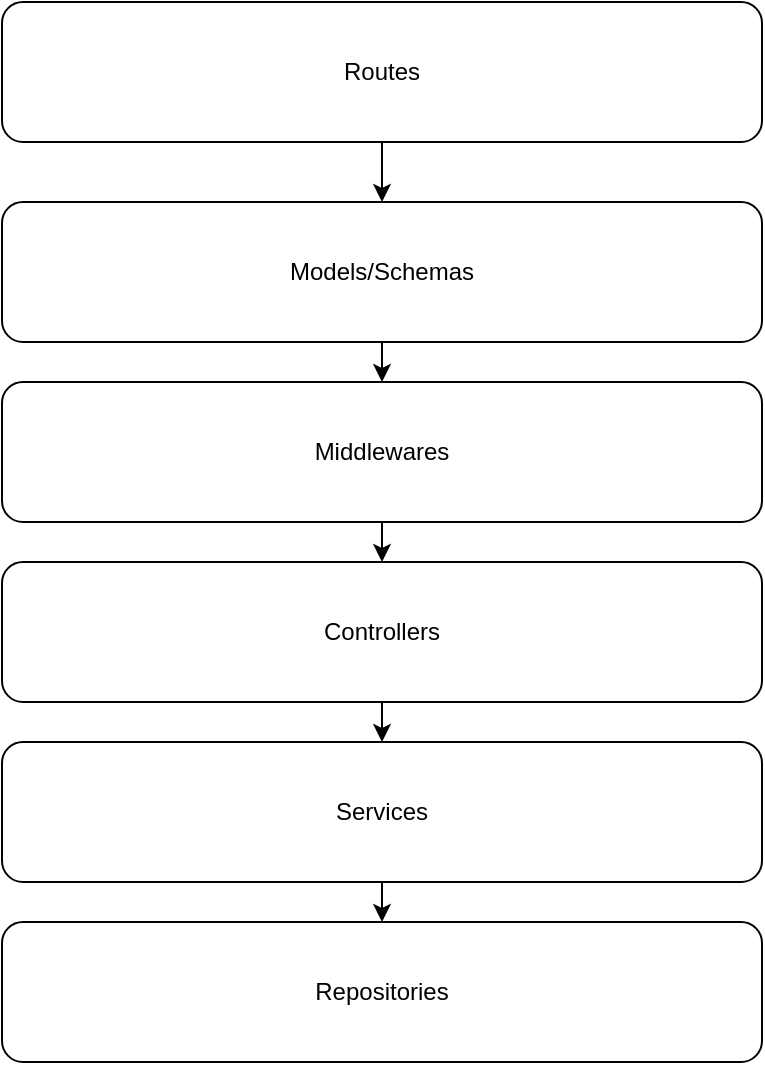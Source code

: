 <mxfile>
    <diagram id="UIfDuDUdNRQKbCNEQwew" name="Architecture">
        <mxGraphModel dx="1464" dy="506" grid="1" gridSize="10" guides="1" tooltips="1" connect="1" arrows="1" fold="1" page="1" pageScale="1" pageWidth="827" pageHeight="1169" math="0" shadow="0">
            <root>
                <mxCell id="0"/>
                <mxCell id="1" parent="0"/>
                <mxCell id="8" style="edgeStyle=none;html=1;exitX=0.5;exitY=1;exitDx=0;exitDy=0;entryX=0.5;entryY=0;entryDx=0;entryDy=0;" edge="1" parent="1" source="2" target="5">
                    <mxGeometry relative="1" as="geometry"/>
                </mxCell>
                <mxCell id="2" value="Routes" style="rounded=1;whiteSpace=wrap;html=1;" vertex="1" parent="1">
                    <mxGeometry x="210" y="80" width="380" height="70" as="geometry"/>
                </mxCell>
                <mxCell id="10" style="edgeStyle=none;html=1;exitX=0.5;exitY=1;exitDx=0;exitDy=0;" edge="1" parent="1" source="3" target="4">
                    <mxGeometry relative="1" as="geometry"/>
                </mxCell>
                <mxCell id="3" value="Middlewares" style="rounded=1;whiteSpace=wrap;html=1;" vertex="1" parent="1">
                    <mxGeometry x="210" y="270" width="380" height="70" as="geometry"/>
                </mxCell>
                <mxCell id="11" style="edgeStyle=none;html=1;exitX=0.5;exitY=1;exitDx=0;exitDy=0;" edge="1" parent="1" source="4" target="7">
                    <mxGeometry relative="1" as="geometry"/>
                </mxCell>
                <mxCell id="4" value="Controllers" style="rounded=1;whiteSpace=wrap;html=1;" vertex="1" parent="1">
                    <mxGeometry x="210" y="360" width="380" height="70" as="geometry"/>
                </mxCell>
                <mxCell id="9" style="edgeStyle=none;html=1;exitX=0.5;exitY=1;exitDx=0;exitDy=0;entryX=0.5;entryY=0;entryDx=0;entryDy=0;" edge="1" parent="1" source="5" target="3">
                    <mxGeometry relative="1" as="geometry"/>
                </mxCell>
                <mxCell id="5" value="Models/Schemas" style="rounded=1;whiteSpace=wrap;html=1;" vertex="1" parent="1">
                    <mxGeometry x="210" y="180" width="380" height="70" as="geometry"/>
                </mxCell>
                <mxCell id="6" value="Repositories" style="rounded=1;whiteSpace=wrap;html=1;" vertex="1" parent="1">
                    <mxGeometry x="210" y="540" width="380" height="70" as="geometry"/>
                </mxCell>
                <mxCell id="12" style="edgeStyle=none;html=1;exitX=0.5;exitY=1;exitDx=0;exitDy=0;entryX=0.5;entryY=0;entryDx=0;entryDy=0;" edge="1" parent="1" source="7" target="6">
                    <mxGeometry relative="1" as="geometry"/>
                </mxCell>
                <mxCell id="7" value="Services" style="rounded=1;whiteSpace=wrap;html=1;" vertex="1" parent="1">
                    <mxGeometry x="210" y="450" width="380" height="70" as="geometry"/>
                </mxCell>
            </root>
        </mxGraphModel>
    </diagram>
    <diagram id="k11rtPruKaYp8qxU3q4I" name="Database">
        <mxGraphModel dx="861" dy="573" grid="1" gridSize="10" guides="1" tooltips="1" connect="1" arrows="1" fold="1" page="1" pageScale="1" pageWidth="827" pageHeight="1169" math="0" shadow="0">
            <root>
                <mxCell id="qXegOum6WiOuh3Hq0zN8-0"/>
                <mxCell id="qXegOum6WiOuh3Hq0zN8-1" parent="qXegOum6WiOuh3Hq0zN8-0"/>
                <mxCell id="qXegOum6WiOuh3Hq0zN8-47" style="edgeStyle=none;html=1;exitX=1;exitY=0.25;exitDx=0;exitDy=0;entryX=0;entryY=0.5;entryDx=0;entryDy=0;" edge="1" parent="qXegOum6WiOuh3Hq0zN8-1" source="qXegOum6WiOuh3Hq0zN8-2" target="qXegOum6WiOuh3Hq0zN8-38">
                    <mxGeometry relative="1" as="geometry"/>
                </mxCell>
                <mxCell id="qXegOum6WiOuh3Hq0zN8-2" value="Users" style="swimlane;fontStyle=0;childLayout=stackLayout;horizontal=1;startSize=30;horizontalStack=0;resizeParent=1;resizeParentMax=0;resizeLast=0;collapsible=1;marginBottom=0;fillColor=#6666FF;" vertex="1" parent="qXegOum6WiOuh3Hq0zN8-1">
                    <mxGeometry x="160" y="10" width="140" height="210" as="geometry"/>
                </mxCell>
                <mxCell id="qXegOum6WiOuh3Hq0zN8-3" value="id" style="text;strokeColor=#000000;fillColor=#000000;align=left;verticalAlign=middle;spacingLeft=4;spacingRight=4;overflow=hidden;points=[[0,0.5],[1,0.5]];portConstraint=eastwest;rotatable=0;" vertex="1" parent="qXegOum6WiOuh3Hq0zN8-2">
                    <mxGeometry y="30" width="140" height="30" as="geometry"/>
                </mxCell>
                <mxCell id="qXegOum6WiOuh3Hq0zN8-9" value="email" style="text;strokeColor=#000000;fillColor=#000000;align=left;verticalAlign=middle;spacingLeft=4;spacingRight=4;overflow=hidden;points=[[0,0.5],[1,0.5]];portConstraint=eastwest;rotatable=0;" vertex="1" parent="qXegOum6WiOuh3Hq0zN8-2">
                    <mxGeometry y="60" width="140" height="30" as="geometry"/>
                </mxCell>
                <mxCell id="qXegOum6WiOuh3Hq0zN8-6" value="username" style="text;strokeColor=#000000;fillColor=#000000;align=left;verticalAlign=middle;spacingLeft=4;spacingRight=4;overflow=hidden;points=[[0,0.5],[1,0.5]];portConstraint=eastwest;rotatable=0;" vertex="1" parent="qXegOum6WiOuh3Hq0zN8-2">
                    <mxGeometry y="90" width="140" height="30" as="geometry"/>
                </mxCell>
                <mxCell id="qXegOum6WiOuh3Hq0zN8-7" value="password" style="text;strokeColor=#000000;fillColor=#000000;align=left;verticalAlign=middle;spacingLeft=4;spacingRight=4;overflow=hidden;points=[[0,0.5],[1,0.5]];portConstraint=eastwest;rotatable=0;" vertex="1" parent="qXegOum6WiOuh3Hq0zN8-2">
                    <mxGeometry y="120" width="140" height="30" as="geometry"/>
                </mxCell>
                <mxCell id="qXegOum6WiOuh3Hq0zN8-8" value="picture url" style="text;strokeColor=#000000;fillColor=#000000;align=left;verticalAlign=middle;spacingLeft=4;spacingRight=4;overflow=hidden;points=[[0,0.5],[1,0.5]];portConstraint=eastwest;rotatable=0;" vertex="1" parent="qXegOum6WiOuh3Hq0zN8-2">
                    <mxGeometry y="150" width="140" height="30" as="geometry"/>
                </mxCell>
                <mxCell id="qXegOum6WiOuh3Hq0zN8-16" value="created_at" style="text;strokeColor=#000000;fillColor=#000000;align=left;verticalAlign=middle;spacingLeft=4;spacingRight=4;overflow=hidden;points=[[0,0.5],[1,0.5]];portConstraint=eastwest;rotatable=0;" vertex="1" parent="qXegOum6WiOuh3Hq0zN8-2">
                    <mxGeometry y="180" width="140" height="30" as="geometry"/>
                </mxCell>
                <mxCell id="qXegOum6WiOuh3Hq0zN8-10" value="Post" style="swimlane;fontStyle=0;childLayout=stackLayout;horizontal=1;startSize=30;horizontalStack=0;resizeParent=1;resizeParentMax=0;resizeLast=0;collapsible=1;marginBottom=0;fillColor=#0066CC;" vertex="1" parent="qXegOum6WiOuh3Hq0zN8-1">
                    <mxGeometry x="500" width="140" height="210" as="geometry"/>
                </mxCell>
                <mxCell id="qXegOum6WiOuh3Hq0zN8-11" value="id" style="text;strokeColor=#000000;fillColor=#000000;align=left;verticalAlign=middle;spacingLeft=4;spacingRight=4;overflow=hidden;points=[[0,0.5],[1,0.5]];portConstraint=eastwest;rotatable=0;" vertex="1" parent="qXegOum6WiOuh3Hq0zN8-10">
                    <mxGeometry y="30" width="140" height="30" as="geometry"/>
                </mxCell>
                <mxCell id="qXegOum6WiOuh3Hq0zN8-12" value="user_id" style="text;strokeColor=#000000;fillColor=#000000;align=left;verticalAlign=middle;spacingLeft=4;spacingRight=4;overflow=hidden;points=[[0,0.5],[1,0.5]];portConstraint=eastwest;rotatable=0;" vertex="1" parent="qXegOum6WiOuh3Hq0zN8-10">
                    <mxGeometry y="60" width="140" height="30" as="geometry"/>
                </mxCell>
                <mxCell id="qXegOum6WiOuh3Hq0zN8-13" value="created_at" style="text;strokeColor=#000000;fillColor=#000000;align=left;verticalAlign=middle;spacingLeft=4;spacingRight=4;overflow=hidden;points=[[0,0.5],[1,0.5]];portConstraint=eastwest;rotatable=0;" vertex="1" parent="qXegOum6WiOuh3Hq0zN8-10">
                    <mxGeometry y="90" width="140" height="30" as="geometry"/>
                </mxCell>
                <mxCell id="qXegOum6WiOuh3Hq0zN8-14" value="updated_at" style="text;strokeColor=#000000;fillColor=#000000;align=left;verticalAlign=middle;spacingLeft=4;spacingRight=4;overflow=hidden;points=[[0,0.5],[1,0.5]];portConstraint=eastwest;rotatable=0;" vertex="1" parent="qXegOum6WiOuh3Hq0zN8-10">
                    <mxGeometry y="120" width="140" height="30" as="geometry"/>
                </mxCell>
                <mxCell id="qXegOum6WiOuh3Hq0zN8-15" value="link" style="text;strokeColor=#000000;fillColor=#000000;align=left;verticalAlign=middle;spacingLeft=4;spacingRight=4;overflow=hidden;points=[[0,0.5],[1,0.5]];portConstraint=eastwest;rotatable=0;" vertex="1" parent="qXegOum6WiOuh3Hq0zN8-10">
                    <mxGeometry y="150" width="140" height="30" as="geometry"/>
                </mxCell>
                <mxCell id="qXegOum6WiOuh3Hq0zN8-18" value="description" style="text;strokeColor=#000000;fillColor=#000000;align=left;verticalAlign=middle;spacingLeft=4;spacingRight=4;overflow=hidden;points=[[0,0.5],[1,0.5]];portConstraint=eastwest;rotatable=0;" vertex="1" parent="qXegOum6WiOuh3Hq0zN8-10">
                    <mxGeometry y="180" width="140" height="30" as="geometry"/>
                </mxCell>
                <mxCell id="qXegOum6WiOuh3Hq0zN8-20" value="Trendings" style="swimlane;fontStyle=0;childLayout=stackLayout;horizontal=1;startSize=30;horizontalStack=0;resizeParent=1;resizeParentMax=0;resizeLast=0;collapsible=1;marginBottom=0;fillColor=#FF0080;" vertex="1" parent="qXegOum6WiOuh3Hq0zN8-1">
                    <mxGeometry x="840" y="10" width="140" height="90" as="geometry"/>
                </mxCell>
                <mxCell id="qXegOum6WiOuh3Hq0zN8-21" value="id" style="text;strokeColor=#000000;fillColor=#000000;align=left;verticalAlign=middle;spacingLeft=4;spacingRight=4;overflow=hidden;points=[[0,0.5],[1,0.5]];portConstraint=eastwest;rotatable=0;" vertex="1" parent="qXegOum6WiOuh3Hq0zN8-20">
                    <mxGeometry y="30" width="140" height="30" as="geometry"/>
                </mxCell>
                <mxCell id="qXegOum6WiOuh3Hq0zN8-30" value="name" style="text;strokeColor=#000000;fillColor=#000000;align=left;verticalAlign=middle;spacingLeft=4;spacingRight=4;overflow=hidden;points=[[0,0.5],[1,0.5]];portConstraint=eastwest;rotatable=0;" vertex="1" parent="qXegOum6WiOuh3Hq0zN8-20">
                    <mxGeometry y="60" width="140" height="30" as="geometry"/>
                </mxCell>
                <mxCell id="qXegOum6WiOuh3Hq0zN8-28" value="Posts_trendings" style="swimlane;fontStyle=0;childLayout=stackLayout;horizontal=1;startSize=30;horizontalStack=0;resizeParent=1;resizeParentMax=0;resizeLast=0;collapsible=1;marginBottom=0;fillColor=#336600;" vertex="1" parent="qXegOum6WiOuh3Hq0zN8-1">
                    <mxGeometry x="670" y="110" width="140" height="120" as="geometry"/>
                </mxCell>
                <mxCell id="qXegOum6WiOuh3Hq0zN8-29" value="id" style="text;strokeColor=#000000;fillColor=#000000;align=left;verticalAlign=middle;spacingLeft=4;spacingRight=4;overflow=hidden;points=[[0,0.5],[1,0.5]];portConstraint=eastwest;rotatable=0;" vertex="1" parent="qXegOum6WiOuh3Hq0zN8-28">
                    <mxGeometry y="30" width="140" height="30" as="geometry"/>
                </mxCell>
                <mxCell id="qXegOum6WiOuh3Hq0zN8-31" value="post_id" style="text;strokeColor=#000000;fillColor=#000000;align=left;verticalAlign=middle;spacingLeft=4;spacingRight=4;overflow=hidden;points=[[0,0.5],[1,0.5]];portConstraint=eastwest;rotatable=0;" vertex="1" parent="qXegOum6WiOuh3Hq0zN8-28">
                    <mxGeometry y="60" width="140" height="30" as="geometry"/>
                </mxCell>
                <mxCell id="qXegOum6WiOuh3Hq0zN8-32" value="trending_id" style="text;strokeColor=#000000;fillColor=#000000;align=left;verticalAlign=middle;spacingLeft=4;spacingRight=4;overflow=hidden;points=[[0,0.5],[1,0.5]];portConstraint=eastwest;rotatable=0;" vertex="1" parent="qXegOum6WiOuh3Hq0zN8-28">
                    <mxGeometry y="90" width="140" height="30" as="geometry"/>
                </mxCell>
                <mxCell id="qXegOum6WiOuh3Hq0zN8-35" value="Likes" style="swimlane;fontStyle=0;childLayout=stackLayout;horizontal=1;startSize=30;horizontalStack=0;resizeParent=1;resizeParentMax=0;resizeLast=0;collapsible=1;marginBottom=0;fillColor=#CC2908;" vertex="1" parent="qXegOum6WiOuh3Hq0zN8-1">
                    <mxGeometry x="320" y="170" width="140" height="120" as="geometry"/>
                </mxCell>
                <mxCell id="qXegOum6WiOuh3Hq0zN8-36" value="id" style="text;strokeColor=#000000;fillColor=#000000;align=left;verticalAlign=middle;spacingLeft=4;spacingRight=4;overflow=hidden;points=[[0,0.5],[1,0.5]];portConstraint=eastwest;rotatable=0;" vertex="1" parent="qXegOum6WiOuh3Hq0zN8-35">
                    <mxGeometry y="30" width="140" height="30" as="geometry"/>
                </mxCell>
                <mxCell id="qXegOum6WiOuh3Hq0zN8-37" value="post_id" style="text;strokeColor=#000000;fillColor=#000000;align=left;verticalAlign=middle;spacingLeft=4;spacingRight=4;overflow=hidden;points=[[0,0.5],[1,0.5]];portConstraint=eastwest;rotatable=0;" vertex="1" parent="qXegOum6WiOuh3Hq0zN8-35">
                    <mxGeometry y="60" width="140" height="30" as="geometry"/>
                </mxCell>
                <mxCell id="qXegOum6WiOuh3Hq0zN8-38" value="user_id" style="text;strokeColor=#000000;fillColor=#000000;align=left;verticalAlign=middle;spacingLeft=4;spacingRight=4;overflow=hidden;points=[[0,0.5],[1,0.5]];portConstraint=eastwest;rotatable=0;" vertex="1" parent="qXegOum6WiOuh3Hq0zN8-35">
                    <mxGeometry y="90" width="140" height="30" as="geometry"/>
                </mxCell>
                <mxCell id="qXegOum6WiOuh3Hq0zN8-48" style="edgeStyle=none;html=1;exitX=1;exitY=0.5;exitDx=0;exitDy=0;entryX=0;entryY=0.5;entryDx=0;entryDy=0;" edge="1" parent="qXegOum6WiOuh3Hq0zN8-1" source="qXegOum6WiOuh3Hq0zN8-3" target="qXegOum6WiOuh3Hq0zN8-12">
                    <mxGeometry relative="1" as="geometry"/>
                </mxCell>
                <mxCell id="qXegOum6WiOuh3Hq0zN8-49" style="edgeStyle=none;html=1;exitX=0;exitY=0.5;exitDx=0;exitDy=0;entryX=1;entryY=0.5;entryDx=0;entryDy=0;" edge="1" parent="qXegOum6WiOuh3Hq0zN8-1" source="qXegOum6WiOuh3Hq0zN8-11" target="qXegOum6WiOuh3Hq0zN8-37">
                    <mxGeometry relative="1" as="geometry"/>
                </mxCell>
                <mxCell id="qXegOum6WiOuh3Hq0zN8-51" style="edgeStyle=none;html=1;exitX=0;exitY=0.5;exitDx=0;exitDy=0;entryX=1;entryY=0.5;entryDx=0;entryDy=0;" edge="1" parent="qXegOum6WiOuh3Hq0zN8-1" source="qXegOum6WiOuh3Hq0zN8-21" target="qXegOum6WiOuh3Hq0zN8-32">
                    <mxGeometry relative="1" as="geometry"/>
                </mxCell>
                <mxCell id="qXegOum6WiOuh3Hq0zN8-52" style="edgeStyle=none;html=1;exitX=1;exitY=0.5;exitDx=0;exitDy=0;entryX=0;entryY=0.5;entryDx=0;entryDy=0;" edge="1" parent="qXegOum6WiOuh3Hq0zN8-1" source="qXegOum6WiOuh3Hq0zN8-11" target="qXegOum6WiOuh3Hq0zN8-31">
                    <mxGeometry relative="1" as="geometry"/>
                </mxCell>
            </root>
        </mxGraphModel>
    </diagram>
</mxfile>